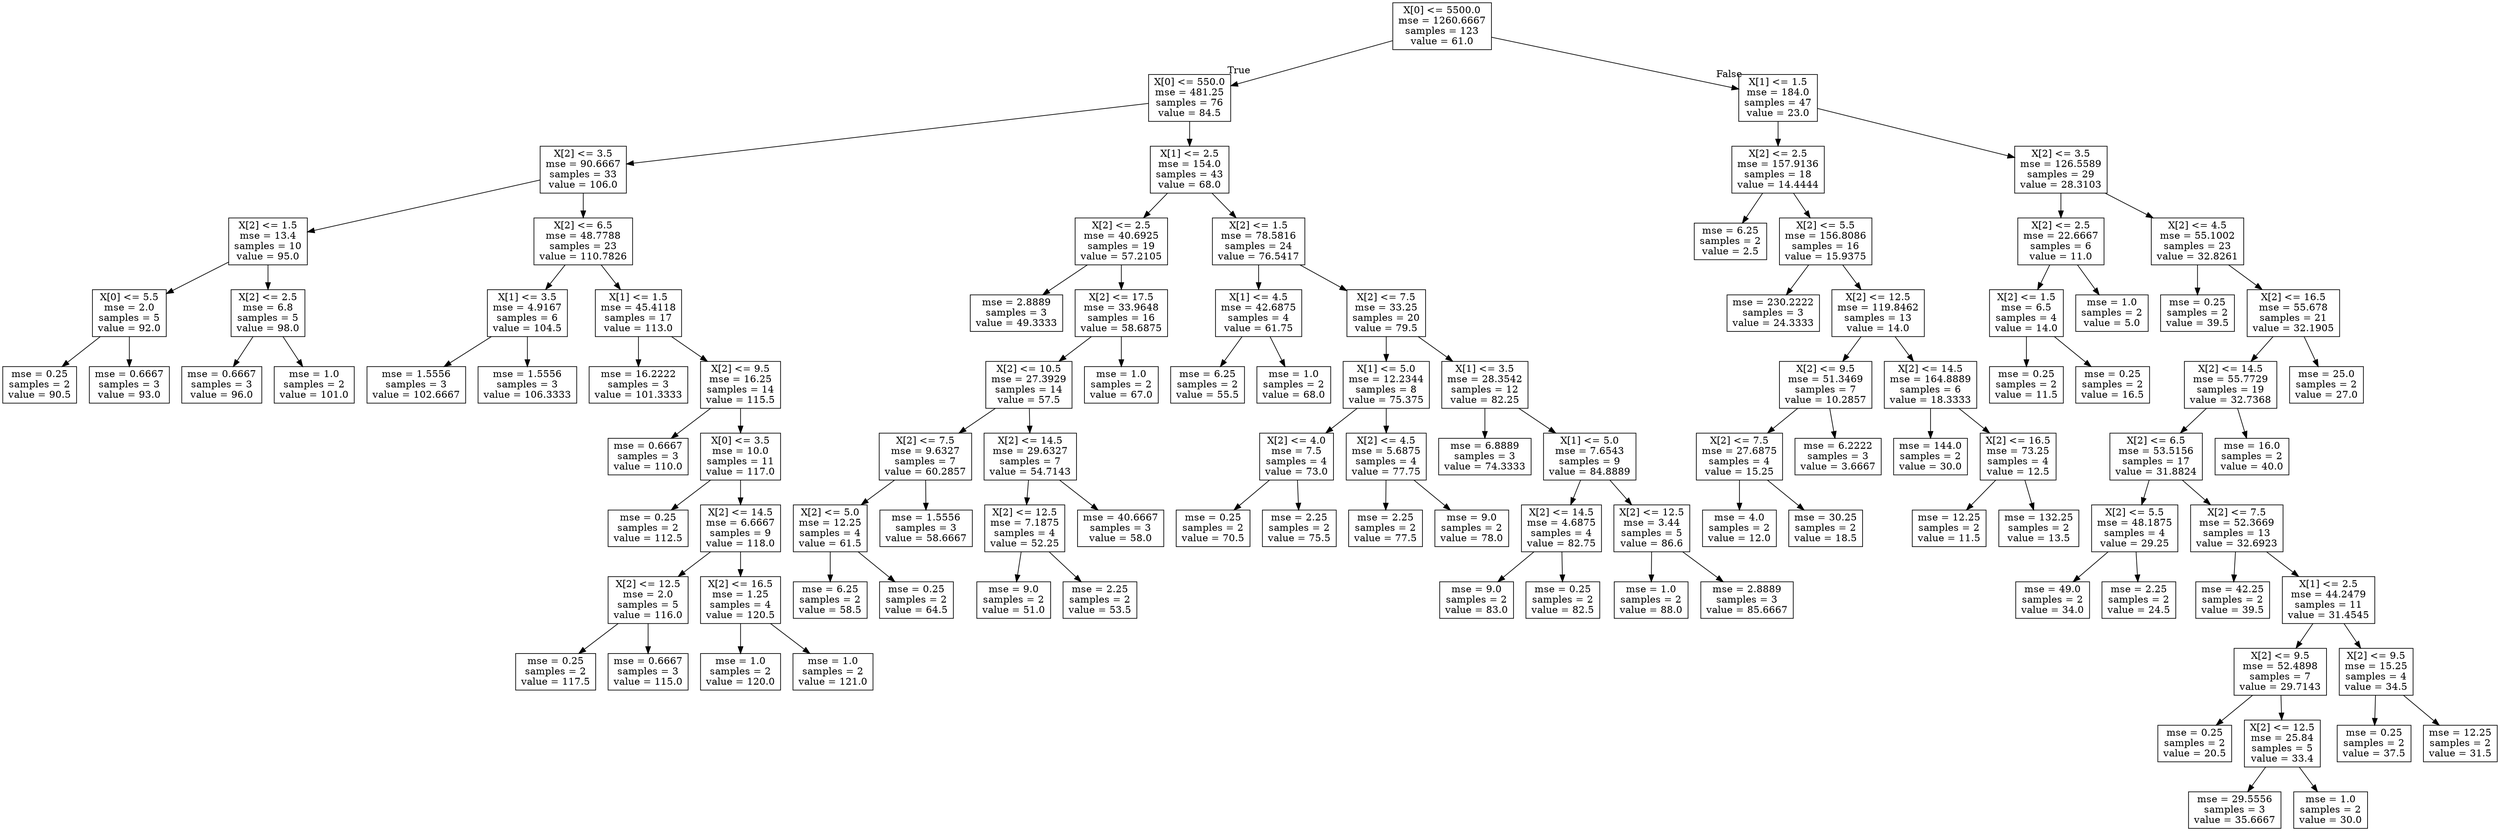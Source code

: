 digraph Tree {
node [shape=box] ;
0 [label="X[0] <= 5500.0\nmse = 1260.6667\nsamples = 123\nvalue = 61.0"] ;
1 [label="X[0] <= 550.0\nmse = 481.25\nsamples = 76\nvalue = 84.5"] ;
0 -> 1 [labeldistance=2.5, labelangle=45, headlabel="True"] ;
2 [label="X[2] <= 3.5\nmse = 90.6667\nsamples = 33\nvalue = 106.0"] ;
1 -> 2 ;
3 [label="X[2] <= 1.5\nmse = 13.4\nsamples = 10\nvalue = 95.0"] ;
2 -> 3 ;
4 [label="X[0] <= 5.5\nmse = 2.0\nsamples = 5\nvalue = 92.0"] ;
3 -> 4 ;
5 [label="mse = 0.25\nsamples = 2\nvalue = 90.5"] ;
4 -> 5 ;
6 [label="mse = 0.6667\nsamples = 3\nvalue = 93.0"] ;
4 -> 6 ;
7 [label="X[2] <= 2.5\nmse = 6.8\nsamples = 5\nvalue = 98.0"] ;
3 -> 7 ;
8 [label="mse = 0.6667\nsamples = 3\nvalue = 96.0"] ;
7 -> 8 ;
9 [label="mse = 1.0\nsamples = 2\nvalue = 101.0"] ;
7 -> 9 ;
10 [label="X[2] <= 6.5\nmse = 48.7788\nsamples = 23\nvalue = 110.7826"] ;
2 -> 10 ;
11 [label="X[1] <= 3.5\nmse = 4.9167\nsamples = 6\nvalue = 104.5"] ;
10 -> 11 ;
12 [label="mse = 1.5556\nsamples = 3\nvalue = 102.6667"] ;
11 -> 12 ;
13 [label="mse = 1.5556\nsamples = 3\nvalue = 106.3333"] ;
11 -> 13 ;
14 [label="X[1] <= 1.5\nmse = 45.4118\nsamples = 17\nvalue = 113.0"] ;
10 -> 14 ;
15 [label="mse = 16.2222\nsamples = 3\nvalue = 101.3333"] ;
14 -> 15 ;
16 [label="X[2] <= 9.5\nmse = 16.25\nsamples = 14\nvalue = 115.5"] ;
14 -> 16 ;
17 [label="mse = 0.6667\nsamples = 3\nvalue = 110.0"] ;
16 -> 17 ;
18 [label="X[0] <= 3.5\nmse = 10.0\nsamples = 11\nvalue = 117.0"] ;
16 -> 18 ;
19 [label="mse = 0.25\nsamples = 2\nvalue = 112.5"] ;
18 -> 19 ;
20 [label="X[2] <= 14.5\nmse = 6.6667\nsamples = 9\nvalue = 118.0"] ;
18 -> 20 ;
21 [label="X[2] <= 12.5\nmse = 2.0\nsamples = 5\nvalue = 116.0"] ;
20 -> 21 ;
22 [label="mse = 0.25\nsamples = 2\nvalue = 117.5"] ;
21 -> 22 ;
23 [label="mse = 0.6667\nsamples = 3\nvalue = 115.0"] ;
21 -> 23 ;
24 [label="X[2] <= 16.5\nmse = 1.25\nsamples = 4\nvalue = 120.5"] ;
20 -> 24 ;
25 [label="mse = 1.0\nsamples = 2\nvalue = 120.0"] ;
24 -> 25 ;
26 [label="mse = 1.0\nsamples = 2\nvalue = 121.0"] ;
24 -> 26 ;
27 [label="X[1] <= 2.5\nmse = 154.0\nsamples = 43\nvalue = 68.0"] ;
1 -> 27 ;
28 [label="X[2] <= 2.5\nmse = 40.6925\nsamples = 19\nvalue = 57.2105"] ;
27 -> 28 ;
29 [label="mse = 2.8889\nsamples = 3\nvalue = 49.3333"] ;
28 -> 29 ;
30 [label="X[2] <= 17.5\nmse = 33.9648\nsamples = 16\nvalue = 58.6875"] ;
28 -> 30 ;
31 [label="X[2] <= 10.5\nmse = 27.3929\nsamples = 14\nvalue = 57.5"] ;
30 -> 31 ;
32 [label="X[2] <= 7.5\nmse = 9.6327\nsamples = 7\nvalue = 60.2857"] ;
31 -> 32 ;
33 [label="X[2] <= 5.0\nmse = 12.25\nsamples = 4\nvalue = 61.5"] ;
32 -> 33 ;
34 [label="mse = 6.25\nsamples = 2\nvalue = 58.5"] ;
33 -> 34 ;
35 [label="mse = 0.25\nsamples = 2\nvalue = 64.5"] ;
33 -> 35 ;
36 [label="mse = 1.5556\nsamples = 3\nvalue = 58.6667"] ;
32 -> 36 ;
37 [label="X[2] <= 14.5\nmse = 29.6327\nsamples = 7\nvalue = 54.7143"] ;
31 -> 37 ;
38 [label="X[2] <= 12.5\nmse = 7.1875\nsamples = 4\nvalue = 52.25"] ;
37 -> 38 ;
39 [label="mse = 9.0\nsamples = 2\nvalue = 51.0"] ;
38 -> 39 ;
40 [label="mse = 2.25\nsamples = 2\nvalue = 53.5"] ;
38 -> 40 ;
41 [label="mse = 40.6667\nsamples = 3\nvalue = 58.0"] ;
37 -> 41 ;
42 [label="mse = 1.0\nsamples = 2\nvalue = 67.0"] ;
30 -> 42 ;
43 [label="X[2] <= 1.5\nmse = 78.5816\nsamples = 24\nvalue = 76.5417"] ;
27 -> 43 ;
44 [label="X[1] <= 4.5\nmse = 42.6875\nsamples = 4\nvalue = 61.75"] ;
43 -> 44 ;
45 [label="mse = 6.25\nsamples = 2\nvalue = 55.5"] ;
44 -> 45 ;
46 [label="mse = 1.0\nsamples = 2\nvalue = 68.0"] ;
44 -> 46 ;
47 [label="X[2] <= 7.5\nmse = 33.25\nsamples = 20\nvalue = 79.5"] ;
43 -> 47 ;
48 [label="X[1] <= 5.0\nmse = 12.2344\nsamples = 8\nvalue = 75.375"] ;
47 -> 48 ;
49 [label="X[2] <= 4.0\nmse = 7.5\nsamples = 4\nvalue = 73.0"] ;
48 -> 49 ;
50 [label="mse = 0.25\nsamples = 2\nvalue = 70.5"] ;
49 -> 50 ;
51 [label="mse = 2.25\nsamples = 2\nvalue = 75.5"] ;
49 -> 51 ;
52 [label="X[2] <= 4.5\nmse = 5.6875\nsamples = 4\nvalue = 77.75"] ;
48 -> 52 ;
53 [label="mse = 2.25\nsamples = 2\nvalue = 77.5"] ;
52 -> 53 ;
54 [label="mse = 9.0\nsamples = 2\nvalue = 78.0"] ;
52 -> 54 ;
55 [label="X[1] <= 3.5\nmse = 28.3542\nsamples = 12\nvalue = 82.25"] ;
47 -> 55 ;
56 [label="mse = 6.8889\nsamples = 3\nvalue = 74.3333"] ;
55 -> 56 ;
57 [label="X[1] <= 5.0\nmse = 7.6543\nsamples = 9\nvalue = 84.8889"] ;
55 -> 57 ;
58 [label="X[2] <= 14.5\nmse = 4.6875\nsamples = 4\nvalue = 82.75"] ;
57 -> 58 ;
59 [label="mse = 9.0\nsamples = 2\nvalue = 83.0"] ;
58 -> 59 ;
60 [label="mse = 0.25\nsamples = 2\nvalue = 82.5"] ;
58 -> 60 ;
61 [label="X[2] <= 12.5\nmse = 3.44\nsamples = 5\nvalue = 86.6"] ;
57 -> 61 ;
62 [label="mse = 1.0\nsamples = 2\nvalue = 88.0"] ;
61 -> 62 ;
63 [label="mse = 2.8889\nsamples = 3\nvalue = 85.6667"] ;
61 -> 63 ;
64 [label="X[1] <= 1.5\nmse = 184.0\nsamples = 47\nvalue = 23.0"] ;
0 -> 64 [labeldistance=2.5, labelangle=-45, headlabel="False"] ;
65 [label="X[2] <= 2.5\nmse = 157.9136\nsamples = 18\nvalue = 14.4444"] ;
64 -> 65 ;
66 [label="mse = 6.25\nsamples = 2\nvalue = 2.5"] ;
65 -> 66 ;
67 [label="X[2] <= 5.5\nmse = 156.8086\nsamples = 16\nvalue = 15.9375"] ;
65 -> 67 ;
68 [label="mse = 230.2222\nsamples = 3\nvalue = 24.3333"] ;
67 -> 68 ;
69 [label="X[2] <= 12.5\nmse = 119.8462\nsamples = 13\nvalue = 14.0"] ;
67 -> 69 ;
70 [label="X[2] <= 9.5\nmse = 51.3469\nsamples = 7\nvalue = 10.2857"] ;
69 -> 70 ;
71 [label="X[2] <= 7.5\nmse = 27.6875\nsamples = 4\nvalue = 15.25"] ;
70 -> 71 ;
72 [label="mse = 4.0\nsamples = 2\nvalue = 12.0"] ;
71 -> 72 ;
73 [label="mse = 30.25\nsamples = 2\nvalue = 18.5"] ;
71 -> 73 ;
74 [label="mse = 6.2222\nsamples = 3\nvalue = 3.6667"] ;
70 -> 74 ;
75 [label="X[2] <= 14.5\nmse = 164.8889\nsamples = 6\nvalue = 18.3333"] ;
69 -> 75 ;
76 [label="mse = 144.0\nsamples = 2\nvalue = 30.0"] ;
75 -> 76 ;
77 [label="X[2] <= 16.5\nmse = 73.25\nsamples = 4\nvalue = 12.5"] ;
75 -> 77 ;
78 [label="mse = 12.25\nsamples = 2\nvalue = 11.5"] ;
77 -> 78 ;
79 [label="mse = 132.25\nsamples = 2\nvalue = 13.5"] ;
77 -> 79 ;
80 [label="X[2] <= 3.5\nmse = 126.5589\nsamples = 29\nvalue = 28.3103"] ;
64 -> 80 ;
81 [label="X[2] <= 2.5\nmse = 22.6667\nsamples = 6\nvalue = 11.0"] ;
80 -> 81 ;
82 [label="X[2] <= 1.5\nmse = 6.5\nsamples = 4\nvalue = 14.0"] ;
81 -> 82 ;
83 [label="mse = 0.25\nsamples = 2\nvalue = 11.5"] ;
82 -> 83 ;
84 [label="mse = 0.25\nsamples = 2\nvalue = 16.5"] ;
82 -> 84 ;
85 [label="mse = 1.0\nsamples = 2\nvalue = 5.0"] ;
81 -> 85 ;
86 [label="X[2] <= 4.5\nmse = 55.1002\nsamples = 23\nvalue = 32.8261"] ;
80 -> 86 ;
87 [label="mse = 0.25\nsamples = 2\nvalue = 39.5"] ;
86 -> 87 ;
88 [label="X[2] <= 16.5\nmse = 55.678\nsamples = 21\nvalue = 32.1905"] ;
86 -> 88 ;
89 [label="X[2] <= 14.5\nmse = 55.7729\nsamples = 19\nvalue = 32.7368"] ;
88 -> 89 ;
90 [label="X[2] <= 6.5\nmse = 53.5156\nsamples = 17\nvalue = 31.8824"] ;
89 -> 90 ;
91 [label="X[2] <= 5.5\nmse = 48.1875\nsamples = 4\nvalue = 29.25"] ;
90 -> 91 ;
92 [label="mse = 49.0\nsamples = 2\nvalue = 34.0"] ;
91 -> 92 ;
93 [label="mse = 2.25\nsamples = 2\nvalue = 24.5"] ;
91 -> 93 ;
94 [label="X[2] <= 7.5\nmse = 52.3669\nsamples = 13\nvalue = 32.6923"] ;
90 -> 94 ;
95 [label="mse = 42.25\nsamples = 2\nvalue = 39.5"] ;
94 -> 95 ;
96 [label="X[1] <= 2.5\nmse = 44.2479\nsamples = 11\nvalue = 31.4545"] ;
94 -> 96 ;
97 [label="X[2] <= 9.5\nmse = 52.4898\nsamples = 7\nvalue = 29.7143"] ;
96 -> 97 ;
98 [label="mse = 0.25\nsamples = 2\nvalue = 20.5"] ;
97 -> 98 ;
99 [label="X[2] <= 12.5\nmse = 25.84\nsamples = 5\nvalue = 33.4"] ;
97 -> 99 ;
100 [label="mse = 29.5556\nsamples = 3\nvalue = 35.6667"] ;
99 -> 100 ;
101 [label="mse = 1.0\nsamples = 2\nvalue = 30.0"] ;
99 -> 101 ;
102 [label="X[2] <= 9.5\nmse = 15.25\nsamples = 4\nvalue = 34.5"] ;
96 -> 102 ;
103 [label="mse = 0.25\nsamples = 2\nvalue = 37.5"] ;
102 -> 103 ;
104 [label="mse = 12.25\nsamples = 2\nvalue = 31.5"] ;
102 -> 104 ;
105 [label="mse = 16.0\nsamples = 2\nvalue = 40.0"] ;
89 -> 105 ;
106 [label="mse = 25.0\nsamples = 2\nvalue = 27.0"] ;
88 -> 106 ;
}